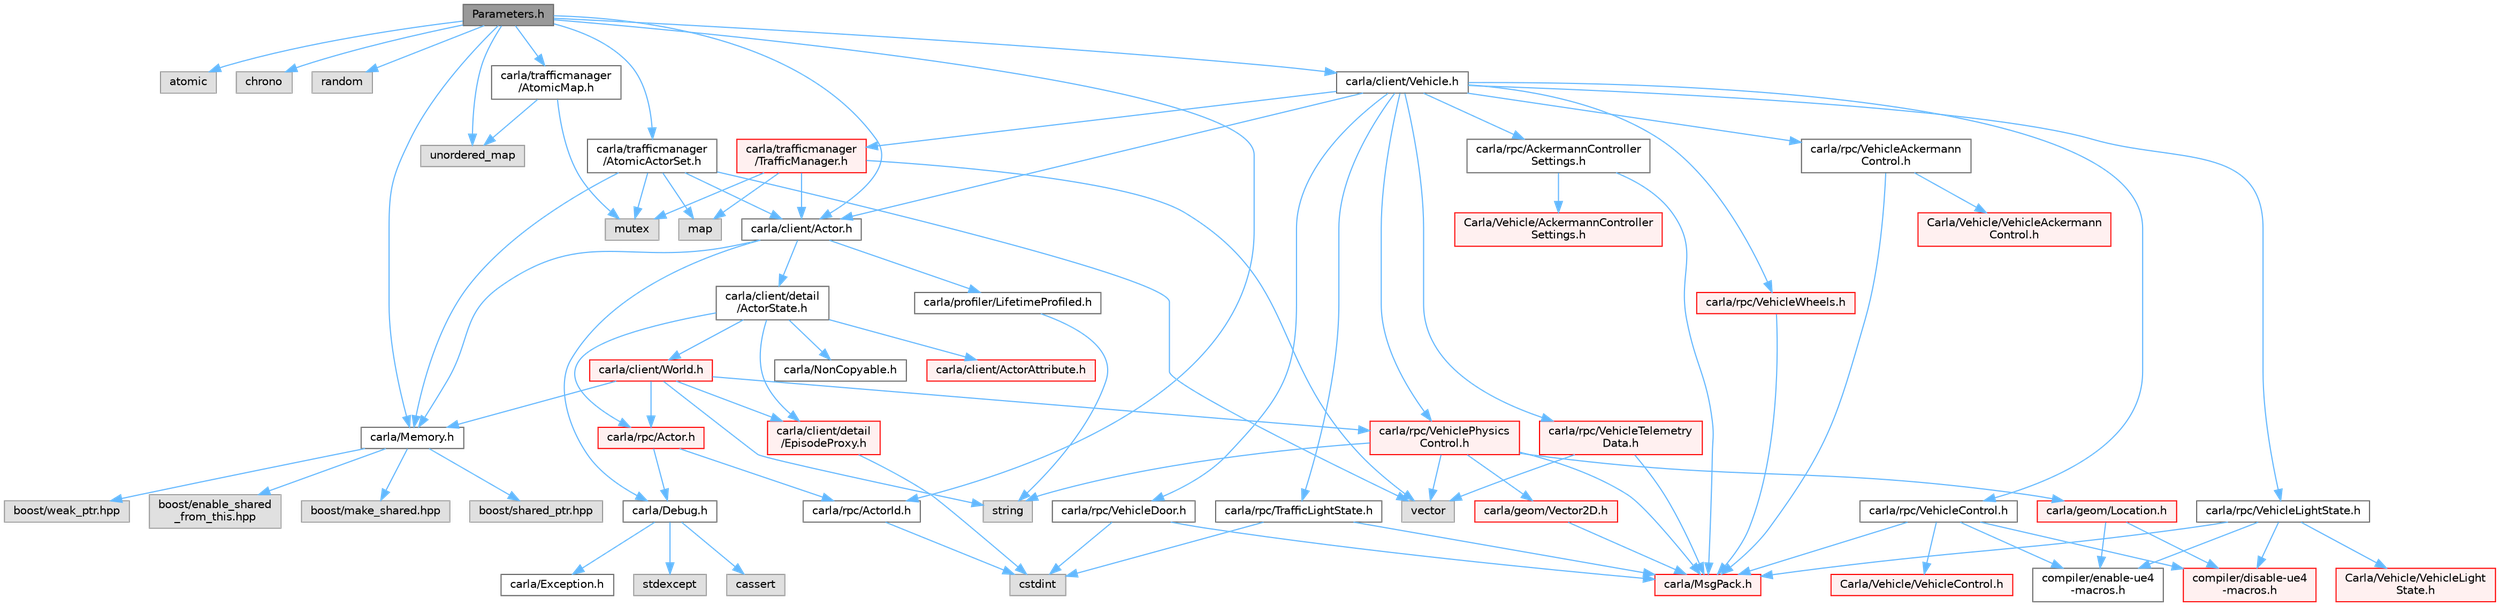 digraph "Parameters.h"
{
 // INTERACTIVE_SVG=YES
 // LATEX_PDF_SIZE
  bgcolor="transparent";
  edge [fontname=Helvetica,fontsize=10,labelfontname=Helvetica,labelfontsize=10];
  node [fontname=Helvetica,fontsize=10,shape=box,height=0.2,width=0.4];
  Node1 [id="Node000001",label="Parameters.h",height=0.2,width=0.4,color="gray40", fillcolor="grey60", style="filled", fontcolor="black",tooltip=" "];
  Node1 -> Node2 [id="edge1_Node000001_Node000002",color="steelblue1",style="solid",tooltip=" "];
  Node2 [id="Node000002",label="atomic",height=0.2,width=0.4,color="grey60", fillcolor="#E0E0E0", style="filled",tooltip=" "];
  Node1 -> Node3 [id="edge2_Node000001_Node000003",color="steelblue1",style="solid",tooltip=" "];
  Node3 [id="Node000003",label="chrono",height=0.2,width=0.4,color="grey60", fillcolor="#E0E0E0", style="filled",tooltip=" "];
  Node1 -> Node4 [id="edge3_Node000001_Node000004",color="steelblue1",style="solid",tooltip=" "];
  Node4 [id="Node000004",label="random",height=0.2,width=0.4,color="grey60", fillcolor="#E0E0E0", style="filled",tooltip=" "];
  Node1 -> Node5 [id="edge4_Node000001_Node000005",color="steelblue1",style="solid",tooltip=" "];
  Node5 [id="Node000005",label="unordered_map",height=0.2,width=0.4,color="grey60", fillcolor="#E0E0E0", style="filled",tooltip=" "];
  Node1 -> Node6 [id="edge5_Node000001_Node000006",color="steelblue1",style="solid",tooltip=" "];
  Node6 [id="Node000006",label="carla/client/Actor.h",height=0.2,width=0.4,color="grey40", fillcolor="white", style="filled",URL="$da/d48/client_2Actor_8h.html",tooltip=" "];
  Node6 -> Node7 [id="edge6_Node000006_Node000007",color="steelblue1",style="solid",tooltip=" "];
  Node7 [id="Node000007",label="carla/Debug.h",height=0.2,width=0.4,color="grey40", fillcolor="white", style="filled",URL="$d4/deb/Debug_8h.html",tooltip=" "];
  Node7 -> Node8 [id="edge7_Node000007_Node000008",color="steelblue1",style="solid",tooltip=" "];
  Node8 [id="Node000008",label="carla/Exception.h",height=0.2,width=0.4,color="grey40", fillcolor="white", style="filled",URL="$d8/d8a/Exception_8h.html",tooltip=" "];
  Node7 -> Node9 [id="edge8_Node000007_Node000009",color="steelblue1",style="solid",tooltip=" "];
  Node9 [id="Node000009",label="stdexcept",height=0.2,width=0.4,color="grey60", fillcolor="#E0E0E0", style="filled",tooltip=" "];
  Node7 -> Node10 [id="edge9_Node000007_Node000010",color="steelblue1",style="solid",tooltip=" "];
  Node10 [id="Node000010",label="cassert",height=0.2,width=0.4,color="grey60", fillcolor="#E0E0E0", style="filled",tooltip=" "];
  Node6 -> Node11 [id="edge10_Node000006_Node000011",color="steelblue1",style="solid",tooltip=" "];
  Node11 [id="Node000011",label="carla/Memory.h",height=0.2,width=0.4,color="grey40", fillcolor="white", style="filled",URL="$de/d5c/Memory_8h.html",tooltip=" "];
  Node11 -> Node12 [id="edge11_Node000011_Node000012",color="steelblue1",style="solid",tooltip=" "];
  Node12 [id="Node000012",label="boost/enable_shared\l_from_this.hpp",height=0.2,width=0.4,color="grey60", fillcolor="#E0E0E0", style="filled",tooltip=" "];
  Node11 -> Node13 [id="edge12_Node000011_Node000013",color="steelblue1",style="solid",tooltip=" "];
  Node13 [id="Node000013",label="boost/make_shared.hpp",height=0.2,width=0.4,color="grey60", fillcolor="#E0E0E0", style="filled",tooltip=" "];
  Node11 -> Node14 [id="edge13_Node000011_Node000014",color="steelblue1",style="solid",tooltip=" "];
  Node14 [id="Node000014",label="boost/shared_ptr.hpp",height=0.2,width=0.4,color="grey60", fillcolor="#E0E0E0", style="filled",tooltip=" "];
  Node11 -> Node15 [id="edge14_Node000011_Node000015",color="steelblue1",style="solid",tooltip=" "];
  Node15 [id="Node000015",label="boost/weak_ptr.hpp",height=0.2,width=0.4,color="grey60", fillcolor="#E0E0E0", style="filled",tooltip=" "];
  Node6 -> Node16 [id="edge15_Node000006_Node000016",color="steelblue1",style="solid",tooltip=" "];
  Node16 [id="Node000016",label="carla/client/detail\l/ActorState.h",height=0.2,width=0.4,color="grey40", fillcolor="white", style="filled",URL="$d4/d22/client_2detail_2ActorState_8h.html",tooltip=" "];
  Node16 -> Node17 [id="edge16_Node000016_Node000017",color="steelblue1",style="solid",tooltip=" "];
  Node17 [id="Node000017",label="carla/NonCopyable.h",height=0.2,width=0.4,color="grey40", fillcolor="white", style="filled",URL="$d4/dd8/LibCarla_2source_2carla_2NonCopyable_8h.html",tooltip=" "];
  Node16 -> Node18 [id="edge17_Node000016_Node000018",color="steelblue1",style="solid",tooltip=" "];
  Node18 [id="Node000018",label="carla/client/World.h",height=0.2,width=0.4,color="red", fillcolor="#FFF0F0", style="filled",URL="$dd/d5b/World_8h.html",tooltip=" "];
  Node18 -> Node11 [id="edge18_Node000018_Node000011",color="steelblue1",style="solid",tooltip=" "];
  Node18 -> Node22 [id="edge19_Node000018_Node000022",color="steelblue1",style="solid",tooltip=" "];
  Node22 [id="Node000022",label="carla/client/detail\l/EpisodeProxy.h",height=0.2,width=0.4,color="red", fillcolor="#FFF0F0", style="filled",URL="$dc/dc2/EpisodeProxy_8h.html",tooltip=" "];
  Node22 -> Node25 [id="edge20_Node000022_Node000025",color="steelblue1",style="solid",tooltip=" "];
  Node25 [id="Node000025",label="cstdint",height=0.2,width=0.4,color="grey60", fillcolor="#E0E0E0", style="filled",tooltip=" "];
  Node18 -> Node128 [id="edge21_Node000018_Node000128",color="steelblue1",style="solid",tooltip=" "];
  Node128 [id="Node000128",label="carla/rpc/Actor.h",height=0.2,width=0.4,color="red", fillcolor="#FFF0F0", style="filled",URL="$d8/d73/rpc_2Actor_8h.html",tooltip=" "];
  Node128 -> Node7 [id="edge22_Node000128_Node000007",color="steelblue1",style="solid",tooltip=" "];
  Node128 -> Node101 [id="edge23_Node000128_Node000101",color="steelblue1",style="solid",tooltip=" "];
  Node101 [id="Node000101",label="carla/rpc/ActorId.h",height=0.2,width=0.4,color="grey40", fillcolor="white", style="filled",URL="$d3/d89/ActorId_8h.html",tooltip=" "];
  Node101 -> Node25 [id="edge24_Node000101_Node000025",color="steelblue1",style="solid",tooltip=" "];
  Node18 -> Node156 [id="edge25_Node000018_Node000156",color="steelblue1",style="solid",tooltip=" "];
  Node156 [id="Node000156",label="carla/rpc/VehiclePhysics\lControl.h",height=0.2,width=0.4,color="red", fillcolor="#FFF0F0", style="filled",URL="$d1/d8e/LibCarla_2source_2carla_2rpc_2VehiclePhysicsControl_8h.html",tooltip=" "];
  Node156 -> Node27 [id="edge26_Node000156_Node000027",color="steelblue1",style="solid",tooltip=" "];
  Node27 [id="Node000027",label="carla/MsgPack.h",height=0.2,width=0.4,color="red", fillcolor="#FFF0F0", style="filled",URL="$d9/d6f/MsgPack_8h.html",tooltip=" "];
  Node156 -> Node37 [id="edge27_Node000156_Node000037",color="steelblue1",style="solid",tooltip=" "];
  Node37 [id="Node000037",label="carla/geom/Location.h",height=0.2,width=0.4,color="red", fillcolor="#FFF0F0", style="filled",URL="$d9/d8b/geom_2Location_8h.html",tooltip=" "];
  Node37 -> Node43 [id="edge28_Node000037_Node000043",color="steelblue1",style="solid",tooltip=" "];
  Node43 [id="Node000043",label="compiler/enable-ue4\l-macros.h",height=0.2,width=0.4,color="grey40", fillcolor="white", style="filled",URL="$d9/da2/enable-ue4-macros_8h.html",tooltip=" "];
  Node37 -> Node45 [id="edge29_Node000037_Node000045",color="steelblue1",style="solid",tooltip=" "];
  Node45 [id="Node000045",label="compiler/disable-ue4\l-macros.h",height=0.2,width=0.4,color="red", fillcolor="#FFF0F0", style="filled",URL="$d2/d02/disable-ue4-macros_8h.html",tooltip=" "];
  Node156 -> Node75 [id="edge30_Node000156_Node000075",color="steelblue1",style="solid",tooltip=" "];
  Node75 [id="Node000075",label="carla/geom/Vector2D.h",height=0.2,width=0.4,color="red", fillcolor="#FFF0F0", style="filled",URL="$d7/d26/geom_2Vector2D_8h.html",tooltip=" "];
  Node75 -> Node27 [id="edge31_Node000075_Node000027",color="steelblue1",style="solid",tooltip=" "];
  Node156 -> Node63 [id="edge32_Node000156_Node000063",color="steelblue1",style="solid",tooltip=" "];
  Node63 [id="Node000063",label="string",height=0.2,width=0.4,color="grey60", fillcolor="#E0E0E0", style="filled",tooltip=" "];
  Node156 -> Node68 [id="edge33_Node000156_Node000068",color="steelblue1",style="solid",tooltip=" "];
  Node68 [id="Node000068",label="vector",height=0.2,width=0.4,color="grey60", fillcolor="#E0E0E0", style="filled",tooltip=" "];
  Node18 -> Node63 [id="edge34_Node000018_Node000063",color="steelblue1",style="solid",tooltip=" "];
  Node16 -> Node172 [id="edge35_Node000016_Node000172",color="steelblue1",style="solid",tooltip=" "];
  Node172 [id="Node000172",label="carla/client/ActorAttribute.h",height=0.2,width=0.4,color="red", fillcolor="#FFF0F0", style="filled",URL="$d1/d5d/LibCarla_2source_2carla_2client_2ActorAttribute_8h.html",tooltip=" "];
  Node16 -> Node22 [id="edge36_Node000016_Node000022",color="steelblue1",style="solid",tooltip=" "];
  Node16 -> Node128 [id="edge37_Node000016_Node000128",color="steelblue1",style="solid",tooltip=" "];
  Node6 -> Node174 [id="edge38_Node000006_Node000174",color="steelblue1",style="solid",tooltip=" "];
  Node174 [id="Node000174",label="carla/profiler/LifetimeProfiled.h",height=0.2,width=0.4,color="grey40", fillcolor="white", style="filled",URL="$d9/dc4/LifetimeProfiled_8h.html",tooltip=" "];
  Node174 -> Node63 [id="edge39_Node000174_Node000063",color="steelblue1",style="solid",tooltip=" "];
  Node1 -> Node175 [id="edge40_Node000001_Node000175",color="steelblue1",style="solid",tooltip=" "];
  Node175 [id="Node000175",label="carla/client/Vehicle.h",height=0.2,width=0.4,color="grey40", fillcolor="white", style="filled",URL="$d9/d18/Vehicle_8h.html",tooltip=" "];
  Node175 -> Node6 [id="edge41_Node000175_Node000006",color="steelblue1",style="solid",tooltip=" "];
  Node175 -> Node176 [id="edge42_Node000175_Node000176",color="steelblue1",style="solid",tooltip=" "];
  Node176 [id="Node000176",label="carla/rpc/AckermannController\lSettings.h",height=0.2,width=0.4,color="grey40", fillcolor="white", style="filled",URL="$d0/d10/LibCarla_2source_2carla_2rpc_2AckermannControllerSettings_8h.html",tooltip=" "];
  Node176 -> Node27 [id="edge43_Node000176_Node000027",color="steelblue1",style="solid",tooltip=" "];
  Node176 -> Node177 [id="edge44_Node000176_Node000177",color="steelblue1",style="solid",tooltip=" "];
  Node177 [id="Node000177",label="Carla/Vehicle/AckermannController\lSettings.h",height=0.2,width=0.4,color="red", fillcolor="#FFF0F0", style="filled",URL="$df/d92/Unreal_2CarlaUE4_2Plugins_2Carla_2Source_2Carla_2Vehicle_2AckermannControllerSettings_8h.html",tooltip=" "];
  Node175 -> Node105 [id="edge45_Node000175_Node000105",color="steelblue1",style="solid",tooltip=" "];
  Node105 [id="Node000105",label="carla/rpc/TrafficLightState.h",height=0.2,width=0.4,color="grey40", fillcolor="white", style="filled",URL="$d1/d16/LibCarla_2source_2carla_2rpc_2TrafficLightState_8h.html",tooltip=" "];
  Node105 -> Node27 [id="edge46_Node000105_Node000027",color="steelblue1",style="solid",tooltip=" "];
  Node105 -> Node25 [id="edge47_Node000105_Node000025",color="steelblue1",style="solid",tooltip=" "];
  Node175 -> Node179 [id="edge48_Node000175_Node000179",color="steelblue1",style="solid",tooltip=" "];
  Node179 [id="Node000179",label="carla/rpc/VehicleAckermann\lControl.h",height=0.2,width=0.4,color="grey40", fillcolor="white", style="filled",URL="$dc/def/LibCarla_2source_2carla_2rpc_2VehicleAckermannControl_8h.html",tooltip=" "];
  Node179 -> Node27 [id="edge49_Node000179_Node000027",color="steelblue1",style="solid",tooltip=" "];
  Node179 -> Node180 [id="edge50_Node000179_Node000180",color="steelblue1",style="solid",tooltip=" "];
  Node180 [id="Node000180",label="Carla/Vehicle/VehicleAckermann\lControl.h",height=0.2,width=0.4,color="red", fillcolor="#FFF0F0", style="filled",URL="$d7/d1a/Unreal_2CarlaUE4_2Plugins_2Carla_2Source_2Carla_2Vehicle_2VehicleAckermannControl_8h.html",tooltip=" "];
  Node175 -> Node106 [id="edge51_Node000175_Node000106",color="steelblue1",style="solid",tooltip=" "];
  Node106 [id="Node000106",label="carla/rpc/VehicleControl.h",height=0.2,width=0.4,color="grey40", fillcolor="white", style="filled",URL="$dd/d28/LibCarla_2source_2carla_2rpc_2VehicleControl_8h.html",tooltip=" "];
  Node106 -> Node27 [id="edge52_Node000106_Node000027",color="steelblue1",style="solid",tooltip=" "];
  Node106 -> Node43 [id="edge53_Node000106_Node000043",color="steelblue1",style="solid",tooltip=" "];
  Node106 -> Node107 [id="edge54_Node000106_Node000107",color="steelblue1",style="solid",tooltip=" "];
  Node107 [id="Node000107",label="Carla/Vehicle/VehicleControl.h",height=0.2,width=0.4,color="red", fillcolor="#FFF0F0", style="filled",URL="$d4/dbd/Unreal_2CarlaUE4_2Plugins_2Carla_2Source_2Carla_2Vehicle_2VehicleControl_8h.html",tooltip=" "];
  Node106 -> Node45 [id="edge55_Node000106_Node000045",color="steelblue1",style="solid",tooltip=" "];
  Node175 -> Node182 [id="edge56_Node000175_Node000182",color="steelblue1",style="solid",tooltip=" "];
  Node182 [id="Node000182",label="carla/rpc/VehicleDoor.h",height=0.2,width=0.4,color="grey40", fillcolor="white", style="filled",URL="$da/dc3/VehicleDoor_8h.html",tooltip=" "];
  Node182 -> Node27 [id="edge57_Node000182_Node000027",color="steelblue1",style="solid",tooltip=" "];
  Node182 -> Node25 [id="edge58_Node000182_Node000025",color="steelblue1",style="solid",tooltip=" "];
  Node175 -> Node167 [id="edge59_Node000175_Node000167",color="steelblue1",style="solid",tooltip=" "];
  Node167 [id="Node000167",label="carla/rpc/VehicleLightState.h",height=0.2,width=0.4,color="grey40", fillcolor="white", style="filled",URL="$d8/d64/LibCarla_2source_2carla_2rpc_2VehicleLightState_8h.html",tooltip=" "];
  Node167 -> Node27 [id="edge60_Node000167_Node000027",color="steelblue1",style="solid",tooltip=" "];
  Node167 -> Node43 [id="edge61_Node000167_Node000043",color="steelblue1",style="solid",tooltip=" "];
  Node167 -> Node168 [id="edge62_Node000167_Node000168",color="steelblue1",style="solid",tooltip=" "];
  Node168 [id="Node000168",label="Carla/Vehicle/VehicleLight\lState.h",height=0.2,width=0.4,color="red", fillcolor="#FFF0F0", style="filled",URL="$d6/d6c/Unreal_2CarlaUE4_2Plugins_2Carla_2Source_2Carla_2Vehicle_2VehicleLightState_8h.html",tooltip=" "];
  Node167 -> Node45 [id="edge63_Node000167_Node000045",color="steelblue1",style="solid",tooltip=" "];
  Node175 -> Node156 [id="edge64_Node000175_Node000156",color="steelblue1",style="solid",tooltip=" "];
  Node175 -> Node183 [id="edge65_Node000175_Node000183",color="steelblue1",style="solid",tooltip=" "];
  Node183 [id="Node000183",label="carla/rpc/VehicleTelemetry\lData.h",height=0.2,width=0.4,color="red", fillcolor="#FFF0F0", style="filled",URL="$d3/d90/LibCarla_2source_2carla_2rpc_2VehicleTelemetryData_8h.html",tooltip=" "];
  Node183 -> Node27 [id="edge66_Node000183_Node000027",color="steelblue1",style="solid",tooltip=" "];
  Node183 -> Node68 [id="edge67_Node000183_Node000068",color="steelblue1",style="solid",tooltip=" "];
  Node175 -> Node185 [id="edge68_Node000175_Node000185",color="steelblue1",style="solid",tooltip=" "];
  Node185 [id="Node000185",label="carla/rpc/VehicleWheels.h",height=0.2,width=0.4,color="red", fillcolor="#FFF0F0", style="filled",URL="$d2/d02/VehicleWheels_8h.html",tooltip=" "];
  Node185 -> Node27 [id="edge69_Node000185_Node000027",color="steelblue1",style="solid",tooltip=" "];
  Node175 -> Node186 [id="edge70_Node000175_Node000186",color="steelblue1",style="solid",tooltip=" "];
  Node186 [id="Node000186",label="carla/trafficmanager\l/TrafficManager.h",height=0.2,width=0.4,color="red", fillcolor="#FFF0F0", style="filled",URL="$da/dfd/TrafficManager_8h.html",tooltip=" "];
  Node186 -> Node67 [id="edge71_Node000186_Node000067",color="steelblue1",style="solid",tooltip=" "];
  Node67 [id="Node000067",label="map",height=0.2,width=0.4,color="grey60", fillcolor="#E0E0E0", style="filled",tooltip=" "];
  Node186 -> Node92 [id="edge72_Node000186_Node000092",color="steelblue1",style="solid",tooltip=" "];
  Node92 [id="Node000092",label="mutex",height=0.2,width=0.4,color="grey60", fillcolor="#E0E0E0", style="filled",tooltip=" "];
  Node186 -> Node68 [id="edge73_Node000186_Node000068",color="steelblue1",style="solid",tooltip=" "];
  Node186 -> Node6 [id="edge74_Node000186_Node000006",color="steelblue1",style="solid",tooltip=" "];
  Node1 -> Node11 [id="edge75_Node000001_Node000011",color="steelblue1",style="solid",tooltip=" "];
  Node1 -> Node101 [id="edge76_Node000001_Node000101",color="steelblue1",style="solid",tooltip=" "];
  Node1 -> Node192 [id="edge77_Node000001_Node000192",color="steelblue1",style="solid",tooltip=" "];
  Node192 [id="Node000192",label="carla/trafficmanager\l/AtomicActorSet.h",height=0.2,width=0.4,color="grey40", fillcolor="white", style="filled",URL="$dd/dfa/AtomicActorSet_8h.html",tooltip=" "];
  Node192 -> Node92 [id="edge78_Node000192_Node000092",color="steelblue1",style="solid",tooltip=" "];
  Node192 -> Node67 [id="edge79_Node000192_Node000067",color="steelblue1",style="solid",tooltip=" "];
  Node192 -> Node68 [id="edge80_Node000192_Node000068",color="steelblue1",style="solid",tooltip=" "];
  Node192 -> Node6 [id="edge81_Node000192_Node000006",color="steelblue1",style="solid",tooltip=" "];
  Node192 -> Node11 [id="edge82_Node000192_Node000011",color="steelblue1",style="solid",tooltip=" "];
  Node1 -> Node193 [id="edge83_Node000001_Node000193",color="steelblue1",style="solid",tooltip=" "];
  Node193 [id="Node000193",label="carla/trafficmanager\l/AtomicMap.h",height=0.2,width=0.4,color="grey40", fillcolor="white", style="filled",URL="$df/ddc/AtomicMap_8h.html",tooltip=" "];
  Node193 -> Node92 [id="edge84_Node000193_Node000092",color="steelblue1",style="solid",tooltip=" "];
  Node193 -> Node5 [id="edge85_Node000193_Node000005",color="steelblue1",style="solid",tooltip=" "];
}
